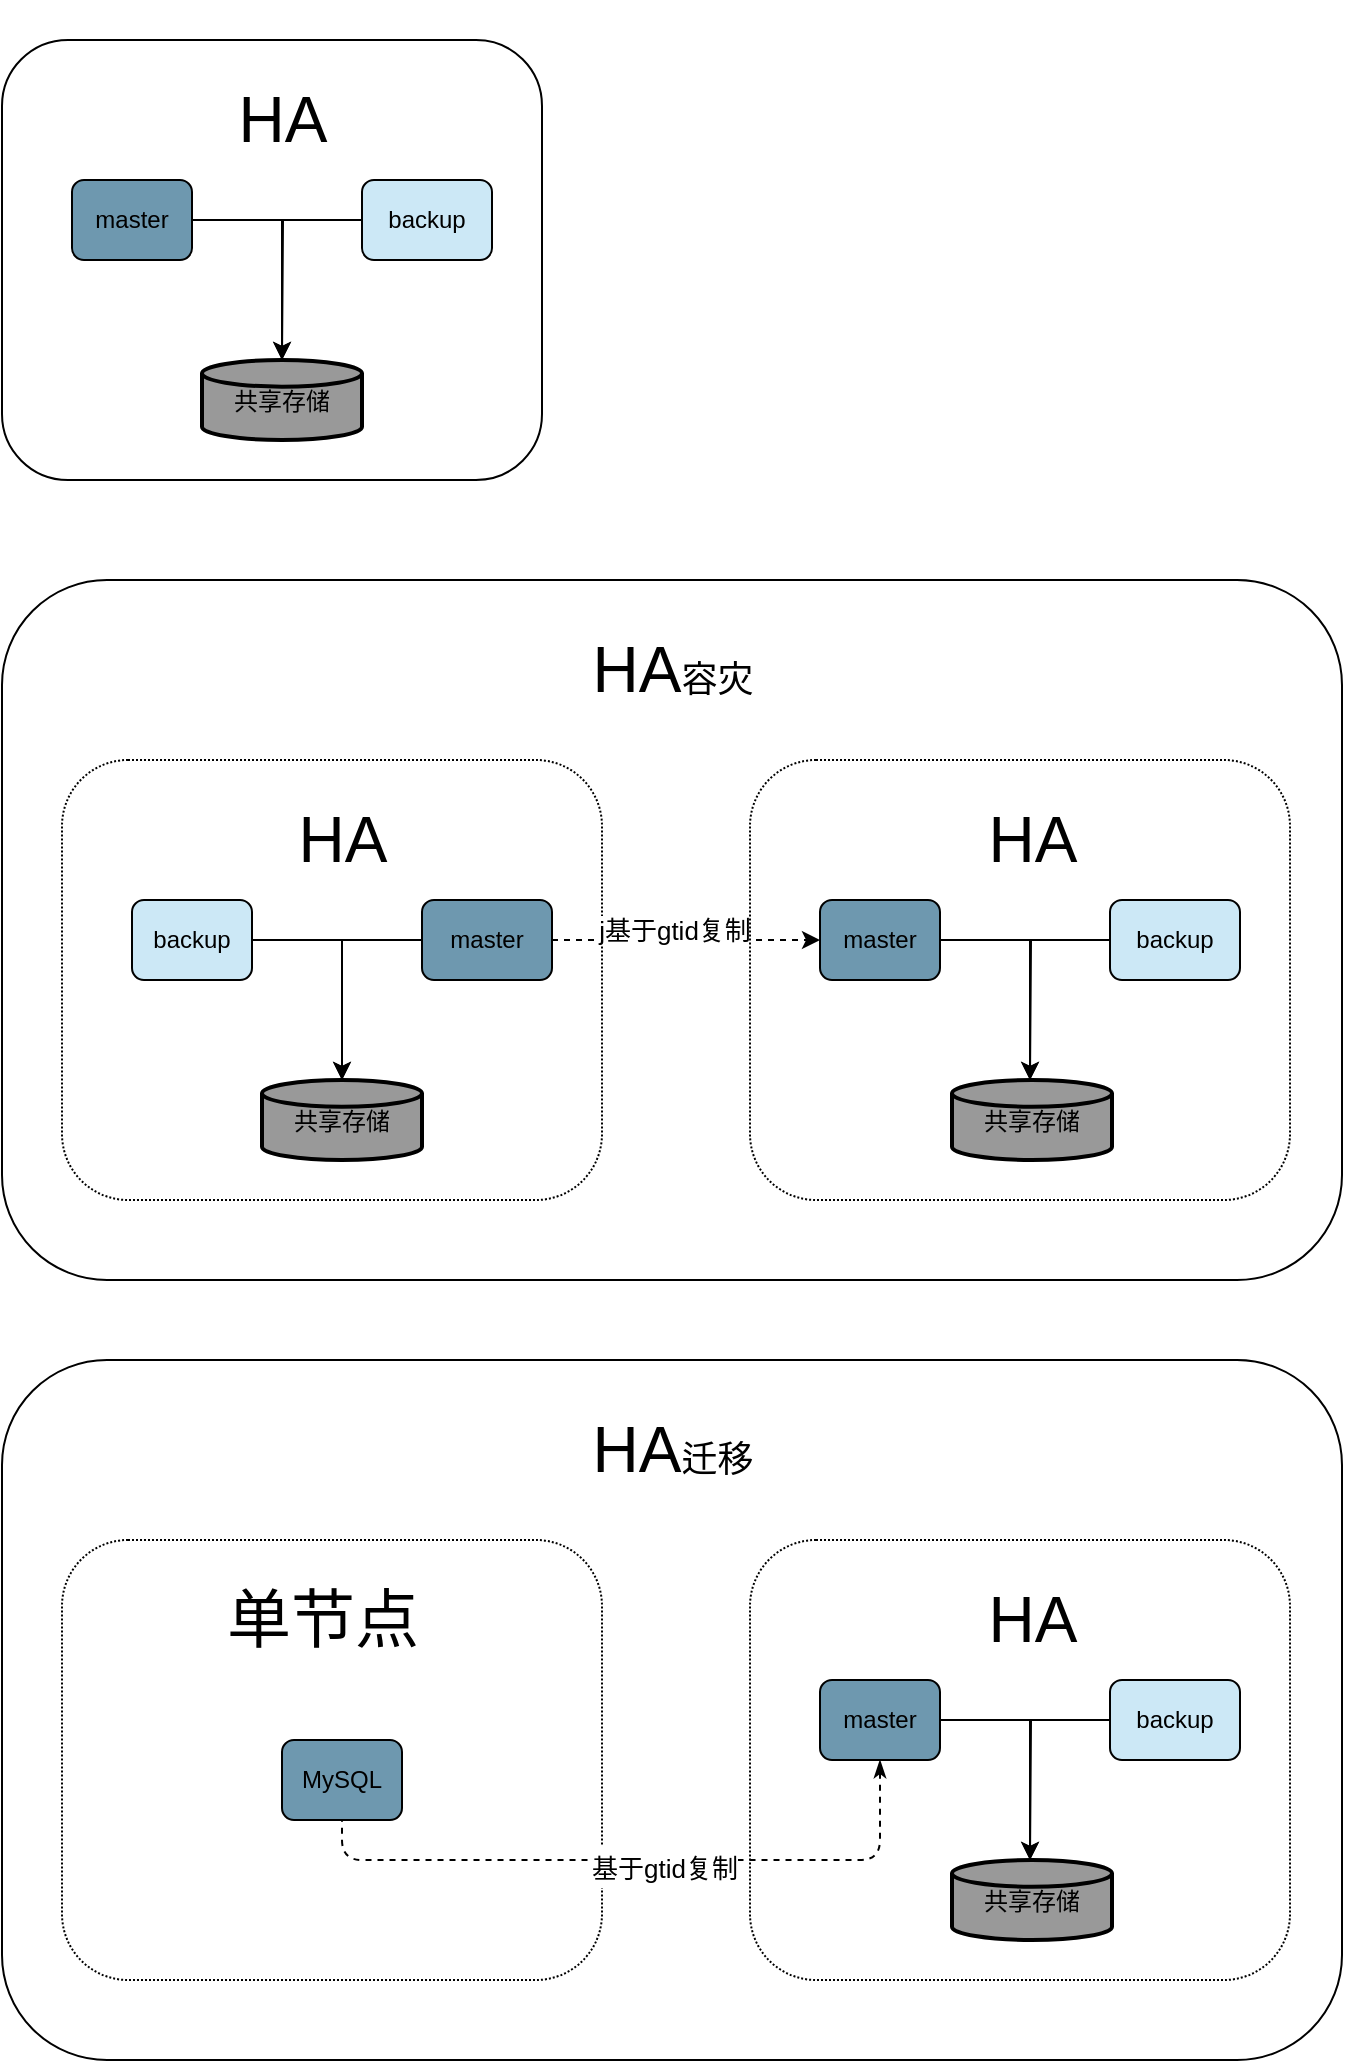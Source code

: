 <mxfile version="20.4.1" type="github" pages="7">
  <diagram id="PL7l88rr5Bz20sRamCOs" name="MySQL-HA">
    <mxGraphModel dx="1117" dy="663" grid="0" gridSize="10" guides="1" tooltips="1" connect="1" arrows="1" fold="1" page="1" pageScale="1" pageWidth="827" pageHeight="1169" background="none" math="0" shadow="0">
      <root>
        <mxCell id="0" />
        <mxCell id="1" parent="0" />
        <mxCell id="XMCpSjZMi3ShOfcrHogI-17" value="" style="rounded=1;whiteSpace=wrap;html=1;glass=0;fillColor=none;fillStyle=auto;gradientColor=none;" vertex="1" parent="1">
          <mxGeometry x="60" y="80" width="270" height="220" as="geometry" />
        </mxCell>
        <mxCell id="XMCpSjZMi3ShOfcrHogI-19" style="edgeStyle=orthogonalEdgeStyle;rounded=0;orthogonalLoop=1;jettySize=auto;html=1;entryX=0.5;entryY=0;entryDx=0;entryDy=0;entryPerimeter=0;" edge="1" parent="1" source="XMCpSjZMi3ShOfcrHogI-16">
          <mxGeometry relative="1" as="geometry">
            <mxPoint x="200" y="240.0" as="targetPoint" />
          </mxGeometry>
        </mxCell>
        <mxCell id="XMCpSjZMi3ShOfcrHogI-16" value="master" style="rounded=1;whiteSpace=wrap;html=1;glass=0;fillColor=#6E98AF;" vertex="1" parent="1">
          <mxGeometry x="95" y="150" width="60" height="40" as="geometry" />
        </mxCell>
        <mxCell id="XMCpSjZMi3ShOfcrHogI-20" style="edgeStyle=orthogonalEdgeStyle;rounded=0;orthogonalLoop=1;jettySize=auto;html=1;" edge="1" parent="1" source="XMCpSjZMi3ShOfcrHogI-18">
          <mxGeometry relative="1" as="geometry">
            <mxPoint x="200" y="240.0" as="targetPoint" />
            <Array as="points">
              <mxPoint x="200" y="170" />
            </Array>
          </mxGeometry>
        </mxCell>
        <mxCell id="XMCpSjZMi3ShOfcrHogI-18" value="backup" style="rounded=1;whiteSpace=wrap;html=1;glass=0;fillColor=#CCE8F6;" vertex="1" parent="1">
          <mxGeometry x="240" y="150" width="65" height="40" as="geometry" />
        </mxCell>
        <mxCell id="XMCpSjZMi3ShOfcrHogI-22" value="&lt;p style=&quot;font-size: 32px;&quot;&gt;HA&lt;/p&gt;" style="text;html=1;resizable=0;autosize=1;align=center;verticalAlign=middle;points=[];rounded=0;glass=0;fillStyle=auto;rotation=0;fontSize=32;" vertex="1" parent="1">
          <mxGeometry x="165" y="60" width="70" height="120" as="geometry" />
        </mxCell>
        <mxCell id="XMCpSjZMi3ShOfcrHogI-48" value="" style="rounded=1;whiteSpace=wrap;html=1;glass=0;fillStyle=auto;fontFamily=Helvetica;fontSize=18;fillColor=none;gradientColor=none;" vertex="1" parent="1">
          <mxGeometry x="60" y="350" width="670" height="350" as="geometry" />
        </mxCell>
        <mxCell id="XMCpSjZMi3ShOfcrHogI-49" value="" style="rounded=1;whiteSpace=wrap;html=1;glass=0;fillColor=none;fillStyle=auto;gradientColor=none;dashed=1;dashPattern=1 1;" vertex="1" parent="1">
          <mxGeometry x="90" y="440" width="270" height="220" as="geometry" />
        </mxCell>
        <mxCell id="XMCpSjZMi3ShOfcrHogI-50" value="&lt;p style=&quot;line-height: 0;&quot;&gt;共享存储&lt;/p&gt;" style="strokeWidth=2;html=1;shape=mxgraph.flowchart.database;whiteSpace=wrap;rounded=1;glass=0;fillColor=#999999;" vertex="1" parent="1">
          <mxGeometry x="190" y="600" width="80" height="40" as="geometry" />
        </mxCell>
        <mxCell id="XMCpSjZMi3ShOfcrHogI-51" style="edgeStyle=orthogonalEdgeStyle;rounded=0;orthogonalLoop=1;jettySize=auto;html=1;entryX=0.5;entryY=0;entryDx=0;entryDy=0;entryPerimeter=0;" edge="1" parent="1" source="XMCpSjZMi3ShOfcrHogI-52" target="XMCpSjZMi3ShOfcrHogI-50">
          <mxGeometry relative="1" as="geometry" />
        </mxCell>
        <mxCell id="XMCpSjZMi3ShOfcrHogI-52" value="backup" style="rounded=1;whiteSpace=wrap;html=1;glass=0;fillColor=#CCE8F6;" vertex="1" parent="1">
          <mxGeometry x="125" y="510" width="60" height="40" as="geometry" />
        </mxCell>
        <mxCell id="XMCpSjZMi3ShOfcrHogI-53" style="edgeStyle=orthogonalEdgeStyle;rounded=0;orthogonalLoop=1;jettySize=auto;html=1;" edge="1" parent="1" source="XMCpSjZMi3ShOfcrHogI-54" target="XMCpSjZMi3ShOfcrHogI-50">
          <mxGeometry relative="1" as="geometry">
            <Array as="points">
              <mxPoint x="230" y="530" />
            </Array>
          </mxGeometry>
        </mxCell>
        <mxCell id="bFDEHw0w-w0jPpywneQE-12" style="edgeStyle=orthogonalEdgeStyle;rounded=1;orthogonalLoop=1;jettySize=auto;html=1;dashed=1;strokeWidth=1;fontFamily=Helvetica;fontSize=13;startArrow=none;startFill=0;endArrow=classic;endFill=1;" edge="1" parent="1" source="XMCpSjZMi3ShOfcrHogI-54" target="XMCpSjZMi3ShOfcrHogI-59">
          <mxGeometry relative="1" as="geometry" />
        </mxCell>
        <mxCell id="bFDEHw0w-w0jPpywneQE-13" value="j基于gtid复制" style="edgeLabel;html=1;align=center;verticalAlign=middle;resizable=0;points=[];fontSize=13;fontFamily=Helvetica;" vertex="1" connectable="0" parent="bFDEHw0w-w0jPpywneQE-12">
          <mxGeometry x="0.2" relative="1" as="geometry">
            <mxPoint x="-20" y="-5" as="offset" />
          </mxGeometry>
        </mxCell>
        <mxCell id="XMCpSjZMi3ShOfcrHogI-54" value="master" style="rounded=1;whiteSpace=wrap;html=1;glass=0;fillColor=#6E98AF;" vertex="1" parent="1">
          <mxGeometry x="270" y="510" width="65" height="40" as="geometry" />
        </mxCell>
        <mxCell id="XMCpSjZMi3ShOfcrHogI-55" value="&lt;p style=&quot;font-size: 32px;&quot;&gt;HA&lt;/p&gt;" style="text;html=1;resizable=0;autosize=1;align=center;verticalAlign=middle;points=[];rounded=0;glass=0;fillStyle=auto;rotation=0;fontSize=32;" vertex="1" parent="1">
          <mxGeometry x="195" y="420" width="70" height="120" as="geometry" />
        </mxCell>
        <mxCell id="XMCpSjZMi3ShOfcrHogI-56" value="" style="rounded=1;whiteSpace=wrap;html=1;glass=0;fillColor=none;fillStyle=auto;gradientColor=none;dashed=1;dashPattern=1 1;" vertex="1" parent="1">
          <mxGeometry x="434" y="440" width="270" height="220" as="geometry" />
        </mxCell>
        <mxCell id="XMCpSjZMi3ShOfcrHogI-58" style="edgeStyle=orthogonalEdgeStyle;rounded=0;orthogonalLoop=1;jettySize=auto;html=1;entryX=0.5;entryY=0;entryDx=0;entryDy=0;entryPerimeter=0;" edge="1" parent="1" source="XMCpSjZMi3ShOfcrHogI-59">
          <mxGeometry relative="1" as="geometry">
            <mxPoint x="574.0" y="600" as="targetPoint" />
          </mxGeometry>
        </mxCell>
        <mxCell id="XMCpSjZMi3ShOfcrHogI-59" value="master" style="rounded=1;whiteSpace=wrap;html=1;glass=0;fillColor=#6E98AF;" vertex="1" parent="1">
          <mxGeometry x="469" y="510" width="60" height="40" as="geometry" />
        </mxCell>
        <mxCell id="XMCpSjZMi3ShOfcrHogI-60" style="edgeStyle=orthogonalEdgeStyle;rounded=0;orthogonalLoop=1;jettySize=auto;html=1;" edge="1" parent="1" source="XMCpSjZMi3ShOfcrHogI-61">
          <mxGeometry relative="1" as="geometry">
            <Array as="points">
              <mxPoint x="574" y="530" />
            </Array>
            <mxPoint x="574.0" y="600" as="targetPoint" />
          </mxGeometry>
        </mxCell>
        <mxCell id="XMCpSjZMi3ShOfcrHogI-61" value="backup" style="rounded=1;whiteSpace=wrap;html=1;glass=0;fillColor=#CCE8F6;" vertex="1" parent="1">
          <mxGeometry x="614" y="510" width="65" height="40" as="geometry" />
        </mxCell>
        <mxCell id="XMCpSjZMi3ShOfcrHogI-62" value="&lt;p style=&quot;font-size: 32px;&quot;&gt;HA&lt;/p&gt;" style="text;html=1;resizable=0;autosize=1;align=center;verticalAlign=middle;points=[];rounded=0;glass=0;fillStyle=auto;rotation=0;fontSize=32;" vertex="1" parent="1">
          <mxGeometry x="540" y="420" width="70" height="120" as="geometry" />
        </mxCell>
        <mxCell id="xSt_UpSUUgdosustcqvM-1" value="HA&lt;font style=&quot;font-size: 18px;&quot;&gt;容灾&lt;/font&gt;" style="text;html=1;resizable=0;autosize=1;align=center;verticalAlign=middle;points=[];fillColor=none;strokeColor=none;rounded=0;glass=0;dashed=1;dashPattern=1 1;fillStyle=auto;fontFamily=Helvetica;fontSize=32;" vertex="1" parent="1">
          <mxGeometry x="345" y="370" width="100" height="50" as="geometry" />
        </mxCell>
        <mxCell id="xSt_UpSUUgdosustcqvM-2" value="" style="rounded=1;whiteSpace=wrap;html=1;glass=0;fillStyle=auto;fontFamily=Helvetica;fontSize=18;fillColor=none;gradientColor=none;" vertex="1" parent="1">
          <mxGeometry x="60" y="740" width="670" height="350" as="geometry" />
        </mxCell>
        <mxCell id="xSt_UpSUUgdosustcqvM-3" value="" style="rounded=1;whiteSpace=wrap;html=1;glass=0;fillColor=none;fillStyle=auto;gradientColor=none;dashed=1;dashPattern=1 1;" vertex="1" parent="1">
          <mxGeometry x="90" y="830" width="270" height="220" as="geometry" />
        </mxCell>
        <mxCell id="xSt_UpSUUgdosustcqvM-6" value="MySQL" style="rounded=1;whiteSpace=wrap;html=1;glass=0;fillColor=#6E98AF;" vertex="1" parent="1">
          <mxGeometry x="200" y="930" width="60" height="40" as="geometry" />
        </mxCell>
        <mxCell id="xSt_UpSUUgdosustcqvM-9" value="&lt;p style=&quot;font-size: 32px;&quot;&gt;单节点&lt;/p&gt;" style="text;html=1;resizable=0;autosize=1;align=center;verticalAlign=middle;points=[];rounded=0;glass=0;fillStyle=auto;rotation=0;fontSize=32;" vertex="1" parent="1">
          <mxGeometry x="160" y="810" width="120" height="120" as="geometry" />
        </mxCell>
        <mxCell id="xSt_UpSUUgdosustcqvM-10" value="" style="rounded=1;whiteSpace=wrap;html=1;glass=0;fillColor=none;fillStyle=auto;gradientColor=none;dashed=1;dashPattern=1 1;" vertex="1" parent="1">
          <mxGeometry x="434" y="830" width="270" height="220" as="geometry" />
        </mxCell>
        <mxCell id="xSt_UpSUUgdosustcqvM-12" style="edgeStyle=orthogonalEdgeStyle;rounded=0;orthogonalLoop=1;jettySize=auto;html=1;entryX=0.5;entryY=0;entryDx=0;entryDy=0;entryPerimeter=0;" edge="1" parent="1" source="xSt_UpSUUgdosustcqvM-14">
          <mxGeometry relative="1" as="geometry">
            <mxPoint x="574.0" y="990" as="targetPoint" />
          </mxGeometry>
        </mxCell>
        <mxCell id="xSt_UpSUUgdosustcqvM-19" style="edgeStyle=orthogonalEdgeStyle;orthogonalLoop=1;jettySize=auto;html=1;dashed=1;fontFamily=Helvetica;fontSize=18;startArrow=classicThin;startFill=1;endArrow=none;endFill=0;rounded=1;strokeWidth=1;" edge="1" parent="1" source="xSt_UpSUUgdosustcqvM-14" target="xSt_UpSUUgdosustcqvM-6">
          <mxGeometry relative="1" as="geometry">
            <Array as="points">
              <mxPoint x="499" y="990" />
              <mxPoint x="230" y="990" />
            </Array>
          </mxGeometry>
        </mxCell>
        <mxCell id="bFDEHw0w-w0jPpywneQE-3" value="&lt;font style=&quot;font-size: 13px;&quot;&gt;基于gtid复制&lt;/font&gt;" style="edgeLabel;html=1;align=center;verticalAlign=middle;resizable=0;points=[];fontSize=18;fontFamily=Helvetica;" vertex="1" connectable="0" parent="xSt_UpSUUgdosustcqvM-19">
          <mxGeometry x="-0.06" y="3" relative="1" as="geometry">
            <mxPoint x="1" as="offset" />
          </mxGeometry>
        </mxCell>
        <mxCell id="xSt_UpSUUgdosustcqvM-14" value="master" style="rounded=1;whiteSpace=wrap;html=1;glass=0;fillColor=#6E98AF;" vertex="1" parent="1">
          <mxGeometry x="469" y="900" width="60" height="40" as="geometry" />
        </mxCell>
        <mxCell id="xSt_UpSUUgdosustcqvM-15" style="edgeStyle=orthogonalEdgeStyle;rounded=0;orthogonalLoop=1;jettySize=auto;html=1;" edge="1" parent="1" source="xSt_UpSUUgdosustcqvM-16">
          <mxGeometry relative="1" as="geometry">
            <Array as="points">
              <mxPoint x="574" y="920" />
            </Array>
            <mxPoint x="574.0" y="990" as="targetPoint" />
          </mxGeometry>
        </mxCell>
        <mxCell id="xSt_UpSUUgdosustcqvM-16" value="backup" style="rounded=1;whiteSpace=wrap;html=1;glass=0;fillColor=#CCE8F6;" vertex="1" parent="1">
          <mxGeometry x="614" y="900" width="65" height="40" as="geometry" />
        </mxCell>
        <mxCell id="xSt_UpSUUgdosustcqvM-17" value="&lt;p style=&quot;font-size: 32px;&quot;&gt;HA&lt;/p&gt;" style="text;html=1;resizable=0;autosize=1;align=center;verticalAlign=middle;points=[];rounded=0;glass=0;fillStyle=auto;rotation=0;fontSize=32;" vertex="1" parent="1">
          <mxGeometry x="540" y="810" width="70" height="120" as="geometry" />
        </mxCell>
        <mxCell id="xSt_UpSUUgdosustcqvM-18" value="HA&lt;font style=&quot;font-size: 18px;&quot;&gt;迁移&lt;/font&gt;" style="text;html=1;resizable=0;autosize=1;align=center;verticalAlign=middle;points=[];fillColor=none;strokeColor=none;rounded=0;glass=0;dashed=1;dashPattern=1 1;fillStyle=auto;fontFamily=Helvetica;fontSize=32;" vertex="1" parent="1">
          <mxGeometry x="345" y="760" width="100" height="50" as="geometry" />
        </mxCell>
        <mxCell id="-qvapy8SGBJejUB0XUc4-1" value="&lt;p style=&quot;line-height: 0;&quot;&gt;共享存储&lt;/p&gt;" style="strokeWidth=2;html=1;shape=mxgraph.flowchart.database;whiteSpace=wrap;rounded=1;glass=0;fillColor=#999999;" vertex="1" parent="1">
          <mxGeometry x="535" y="600" width="80" height="40" as="geometry" />
        </mxCell>
        <mxCell id="-qvapy8SGBJejUB0XUc4-2" value="&lt;p style=&quot;line-height: 0;&quot;&gt;共享存储&lt;/p&gt;" style="strokeWidth=2;html=1;shape=mxgraph.flowchart.database;whiteSpace=wrap;rounded=1;glass=0;fillColor=#999999;" vertex="1" parent="1">
          <mxGeometry x="535" y="990" width="80" height="40" as="geometry" />
        </mxCell>
        <mxCell id="-qvapy8SGBJejUB0XUc4-3" value="&lt;p style=&quot;line-height: 0;&quot;&gt;共享存储&lt;/p&gt;" style="strokeWidth=2;html=1;shape=mxgraph.flowchart.database;whiteSpace=wrap;rounded=1;glass=0;fillColor=#999999;" vertex="1" parent="1">
          <mxGeometry x="160" y="240" width="80" height="40" as="geometry" />
        </mxCell>
      </root>
    </mxGraphModel>
  </diagram>
  <diagram id="zyU_iY6_Vv1sEC1PNWTp" name="MySQL-MGR">
    <mxGraphModel dx="1117" dy="663" grid="0" gridSize="10" guides="1" tooltips="1" connect="1" arrows="1" fold="1" page="1" pageScale="1" pageWidth="827" pageHeight="1169" math="0" shadow="0">
      <root>
        <mxCell id="0" />
        <mxCell id="1" parent="0" />
        <mxCell id="-pugGMherR3oJuSo0HH1-1" value="" style="rounded=1;whiteSpace=wrap;html=1;glass=0;fillColor=none;fillStyle=auto;gradientColor=none;" vertex="1" parent="1">
          <mxGeometry x="70" y="60" width="270" height="220" as="geometry" />
        </mxCell>
        <mxCell id="-pugGMherR3oJuSo0HH1-2" value="slave1" style="rounded=1;whiteSpace=wrap;html=1;glass=0;fillColor=#CCE8F6;" vertex="1" parent="1">
          <mxGeometry x="90" y="220" width="60" height="40" as="geometry" />
        </mxCell>
        <mxCell id="-pugGMherR3oJuSo0HH1-3" value="slave2" style="rounded=1;whiteSpace=wrap;html=1;glass=0;fillColor=#CCE8F6;" vertex="1" parent="1">
          <mxGeometry x="260" y="220" width="60" height="40" as="geometry" />
        </mxCell>
        <mxCell id="-pugGMherR3oJuSo0HH1-4" style="edgeStyle=orthogonalEdgeStyle;rounded=0;orthogonalLoop=1;jettySize=auto;html=1;fontFamily=Helvetica;fontSize=32;" edge="1" parent="1" source="-pugGMherR3oJuSo0HH1-6" target="-pugGMherR3oJuSo0HH1-2">
          <mxGeometry relative="1" as="geometry" />
        </mxCell>
        <mxCell id="-pugGMherR3oJuSo0HH1-5" style="edgeStyle=orthogonalEdgeStyle;rounded=0;orthogonalLoop=1;jettySize=auto;html=1;entryX=0.5;entryY=0;entryDx=0;entryDy=0;fontFamily=Helvetica;fontSize=32;" edge="1" parent="1" source="-pugGMherR3oJuSo0HH1-6" target="-pugGMherR3oJuSo0HH1-3">
          <mxGeometry relative="1" as="geometry" />
        </mxCell>
        <mxCell id="-pugGMherR3oJuSo0HH1-6" value="master" style="rounded=1;whiteSpace=wrap;html=1;glass=0;fillColor=#6E98AF;" vertex="1" parent="1">
          <mxGeometry x="180" y="130" width="60" height="40" as="geometry" />
        </mxCell>
        <mxCell id="-pugGMherR3oJuSo0HH1-7" value="&lt;p style=&quot;font-size: 32px;&quot;&gt;MGR&lt;/p&gt;" style="text;html=1;resizable=0;autosize=1;align=center;verticalAlign=middle;points=[];rounded=0;glass=0;fillStyle=auto;rotation=0;fontSize=32;" vertex="1" parent="1">
          <mxGeometry x="125" y="35" width="100" height="120" as="geometry" />
        </mxCell>
        <mxCell id="-pugGMherR3oJuSo0HH1-8" value="单主" style="text;html=1;resizable=0;autosize=1;align=center;verticalAlign=middle;points=[];fillColor=none;strokeColor=none;rounded=0;glass=0;fillStyle=auto;fontFamily=Helvetica;fontSize=18;" vertex="1" parent="1">
          <mxGeometry x="205" y="85" width="60" height="30" as="geometry" />
        </mxCell>
        <mxCell id="-pugGMherR3oJuSo0HH1-9" value="" style="rounded=1;whiteSpace=wrap;html=1;glass=0;fillColor=none;fillStyle=auto;gradientColor=none;" vertex="1" parent="1">
          <mxGeometry x="419" y="60" width="270" height="220" as="geometry" />
        </mxCell>
        <mxCell id="-pugGMherR3oJuSo0HH1-10" style="edgeStyle=orthogonalEdgeStyle;rounded=0;orthogonalLoop=1;jettySize=auto;html=1;fontFamily=Helvetica;fontSize=18;startArrow=classic;startFill=1;" edge="1" parent="1" source="-pugGMherR3oJuSo0HH1-11" target="-pugGMherR3oJuSo0HH1-12">
          <mxGeometry relative="1" as="geometry" />
        </mxCell>
        <mxCell id="-pugGMherR3oJuSo0HH1-11" value="master1" style="rounded=1;whiteSpace=wrap;html=1;glass=0;fillColor=#6E98AF;" vertex="1" parent="1">
          <mxGeometry x="439" y="220" width="60" height="40" as="geometry" />
        </mxCell>
        <mxCell id="-pugGMherR3oJuSo0HH1-12" value="master3" style="rounded=1;whiteSpace=wrap;html=1;glass=0;fillColor=#6E98AF;" vertex="1" parent="1">
          <mxGeometry x="609" y="220" width="60" height="40" as="geometry" />
        </mxCell>
        <mxCell id="-pugGMherR3oJuSo0HH1-13" style="edgeStyle=orthogonalEdgeStyle;rounded=0;orthogonalLoop=1;jettySize=auto;html=1;entryX=0.5;entryY=0;entryDx=0;entryDy=0;fontFamily=Helvetica;fontSize=18;verticalAlign=middle;startArrow=classic;startFill=1;" edge="1" parent="1" source="-pugGMherR3oJuSo0HH1-15" target="-pugGMherR3oJuSo0HH1-11">
          <mxGeometry relative="1" as="geometry" />
        </mxCell>
        <mxCell id="-pugGMherR3oJuSo0HH1-14" style="edgeStyle=orthogonalEdgeStyle;rounded=0;orthogonalLoop=1;jettySize=auto;html=1;entryX=0.5;entryY=0;entryDx=0;entryDy=0;fontFamily=Helvetica;fontSize=18;startArrow=classic;startFill=1;" edge="1" parent="1" source="-pugGMherR3oJuSo0HH1-15" target="-pugGMherR3oJuSo0HH1-12">
          <mxGeometry relative="1" as="geometry" />
        </mxCell>
        <mxCell id="-pugGMherR3oJuSo0HH1-15" value="master2" style="rounded=1;whiteSpace=wrap;html=1;glass=0;fillColor=#6E98AF;" vertex="1" parent="1">
          <mxGeometry x="525" y="130" width="64" height="40" as="geometry" />
        </mxCell>
        <mxCell id="-pugGMherR3oJuSo0HH1-16" value="&lt;p style=&quot;font-size: 32px;&quot;&gt;MGR&lt;/p&gt;" style="text;html=1;resizable=0;autosize=1;align=center;verticalAlign=middle;points=[];rounded=0;glass=0;fillStyle=auto;rotation=0;fontSize=32;" vertex="1" parent="1">
          <mxGeometry x="474" y="37" width="100" height="120" as="geometry" />
        </mxCell>
        <mxCell id="-pugGMherR3oJuSo0HH1-17" value="多主" style="text;html=1;resizable=0;autosize=1;align=center;verticalAlign=middle;points=[];fillColor=none;strokeColor=none;rounded=0;glass=0;fillStyle=auto;fontFamily=Helvetica;fontSize=18;" vertex="1" parent="1">
          <mxGeometry x="554" y="85" width="60" height="30" as="geometry" />
        </mxCell>
        <mxCell id="dDYzMImyCivGQLZtMhgz-1" value="" style="rounded=1;whiteSpace=wrap;html=1;glass=0;fillStyle=auto;fontFamily=Helvetica;fontSize=18;fillColor=none;gradientColor=none;" vertex="1" parent="1">
          <mxGeometry x="60" y="320" width="670" height="350" as="geometry" />
        </mxCell>
        <mxCell id="dDYzMImyCivGQLZtMhgz-13" value="&lt;font style=&quot;&quot;&gt;MGR&lt;span style=&quot;font-size: 18px;&quot;&gt;容灾&lt;/span&gt;&lt;/font&gt;" style="text;html=1;resizable=0;autosize=1;align=center;verticalAlign=middle;points=[];fillColor=none;strokeColor=none;rounded=0;glass=0;dashed=1;dashPattern=1 1;fillStyle=auto;fontFamily=Helvetica;fontSize=32;" vertex="1" parent="1">
          <mxGeometry x="330" y="340" width="130" height="50" as="geometry" />
        </mxCell>
        <mxCell id="dDYzMImyCivGQLZtMhgz-14" value="" style="rounded=1;whiteSpace=wrap;html=1;glass=0;fillColor=none;fillStyle=auto;gradientColor=none;" vertex="1" parent="1">
          <mxGeometry x="90" y="410" width="270" height="220" as="geometry" />
        </mxCell>
        <mxCell id="dDYzMImyCivGQLZtMhgz-15" value="slave1" style="rounded=1;whiteSpace=wrap;html=1;glass=0;fillColor=#CCE8F6;" vertex="1" parent="1">
          <mxGeometry x="110" y="570" width="60" height="40" as="geometry" />
        </mxCell>
        <mxCell id="dDYzMImyCivGQLZtMhgz-16" value="slave2" style="rounded=1;whiteSpace=wrap;html=1;glass=0;fillColor=#CCE8F6;" vertex="1" parent="1">
          <mxGeometry x="280" y="570" width="60" height="40" as="geometry" />
        </mxCell>
        <mxCell id="dDYzMImyCivGQLZtMhgz-17" style="edgeStyle=orthogonalEdgeStyle;rounded=0;orthogonalLoop=1;jettySize=auto;html=1;fontFamily=Helvetica;fontSize=32;" edge="1" parent="1" source="dDYzMImyCivGQLZtMhgz-19" target="dDYzMImyCivGQLZtMhgz-15">
          <mxGeometry relative="1" as="geometry" />
        </mxCell>
        <mxCell id="dDYzMImyCivGQLZtMhgz-18" style="edgeStyle=orthogonalEdgeStyle;rounded=0;orthogonalLoop=1;jettySize=auto;html=1;entryX=0.5;entryY=0;entryDx=0;entryDy=0;fontFamily=Helvetica;fontSize=32;" edge="1" parent="1" source="dDYzMImyCivGQLZtMhgz-19" target="dDYzMImyCivGQLZtMhgz-16">
          <mxGeometry relative="1" as="geometry" />
        </mxCell>
        <mxCell id="dDYzMImyCivGQLZtMhgz-19" value="master" style="rounded=1;whiteSpace=wrap;html=1;glass=0;fillColor=#6E98AF;" vertex="1" parent="1">
          <mxGeometry x="200" y="480" width="60" height="40" as="geometry" />
        </mxCell>
        <mxCell id="dDYzMImyCivGQLZtMhgz-21" value="" style="rounded=1;whiteSpace=wrap;html=1;glass=0;fillColor=none;fillStyle=auto;gradientColor=none;" vertex="1" parent="1">
          <mxGeometry x="419" y="410" width="270" height="220" as="geometry" />
        </mxCell>
        <mxCell id="dDYzMImyCivGQLZtMhgz-22" value="slave1" style="rounded=1;whiteSpace=wrap;html=1;glass=0;fillColor=#CCE8F6;" vertex="1" parent="1">
          <mxGeometry x="439" y="570" width="60" height="40" as="geometry" />
        </mxCell>
        <mxCell id="dDYzMImyCivGQLZtMhgz-23" value="slave2" style="rounded=1;whiteSpace=wrap;html=1;glass=0;fillColor=#CCE8F6;" vertex="1" parent="1">
          <mxGeometry x="609" y="570" width="60" height="40" as="geometry" />
        </mxCell>
        <mxCell id="dDYzMImyCivGQLZtMhgz-24" style="edgeStyle=orthogonalEdgeStyle;rounded=0;orthogonalLoop=1;jettySize=auto;html=1;fontFamily=Helvetica;fontSize=32;" edge="1" parent="1" source="dDYzMImyCivGQLZtMhgz-26" target="dDYzMImyCivGQLZtMhgz-22">
          <mxGeometry relative="1" as="geometry" />
        </mxCell>
        <mxCell id="dDYzMImyCivGQLZtMhgz-25" style="edgeStyle=orthogonalEdgeStyle;rounded=0;orthogonalLoop=1;jettySize=auto;html=1;entryX=0.5;entryY=0;entryDx=0;entryDy=0;fontFamily=Helvetica;fontSize=32;" edge="1" parent="1" source="dDYzMImyCivGQLZtMhgz-26" target="dDYzMImyCivGQLZtMhgz-23">
          <mxGeometry relative="1" as="geometry" />
        </mxCell>
        <mxCell id="dDYzMImyCivGQLZtMhgz-35" style="edgeStyle=orthogonalEdgeStyle;rounded=0;orthogonalLoop=1;jettySize=auto;html=1;entryX=0.5;entryY=1;entryDx=0;entryDy=0;dashed=1;fontFamily=Helvetica;fontSize=18;startArrow=classic;startFill=1;endArrow=none;endFill=0;fillColor=#cdeb8b;strokeColor=#36393d;" edge="1" parent="1" source="dDYzMImyCivGQLZtMhgz-26" target="dDYzMImyCivGQLZtMhgz-19">
          <mxGeometry relative="1" as="geometry">
            <Array as="points">
              <mxPoint x="559" y="540" />
              <mxPoint x="230" y="540" />
            </Array>
          </mxGeometry>
        </mxCell>
        <mxCell id="NDs7LOmV1eqzZbNfV8st-1" value="基于gtid复制" style="edgeLabel;html=1;align=center;verticalAlign=middle;resizable=0;points=[];fontSize=13;fontFamily=Helvetica;" vertex="1" connectable="0" parent="dDYzMImyCivGQLZtMhgz-35">
          <mxGeometry x="0.101" y="1" relative="1" as="geometry">
            <mxPoint x="4" y="-11" as="offset" />
          </mxGeometry>
        </mxCell>
        <mxCell id="dDYzMImyCivGQLZtMhgz-26" value="master" style="rounded=1;whiteSpace=wrap;html=1;glass=0;fillColor=#6E98AF;" vertex="1" parent="1">
          <mxGeometry x="529" y="480" width="60" height="40" as="geometry" />
        </mxCell>
        <mxCell id="dDYzMImyCivGQLZtMhgz-30" value="&lt;p style=&quot;font-size: 32px;&quot;&gt;MGR&lt;/p&gt;" style="text;html=1;resizable=0;autosize=1;align=center;verticalAlign=middle;points=[];rounded=0;glass=0;fillStyle=auto;rotation=0;fontSize=32;" vertex="1" parent="1">
          <mxGeometry x="147" y="385" width="100" height="120" as="geometry" />
        </mxCell>
        <mxCell id="dDYzMImyCivGQLZtMhgz-31" value="master" style="text;html=1;resizable=0;autosize=1;align=center;verticalAlign=middle;points=[];fillColor=none;strokeColor=none;rounded=0;glass=0;fillStyle=auto;fontFamily=Helvetica;fontSize=18;" vertex="1" parent="1">
          <mxGeometry x="223" y="434" width="80" height="30" as="geometry" />
        </mxCell>
        <mxCell id="dDYzMImyCivGQLZtMhgz-36" value="&lt;p style=&quot;font-size: 32px;&quot;&gt;MGR&lt;/p&gt;" style="text;html=1;resizable=0;autosize=1;align=center;verticalAlign=middle;points=[];rounded=0;glass=0;fillStyle=auto;rotation=0;fontSize=32;" vertex="1" parent="1">
          <mxGeometry x="478" y="385" width="100" height="120" as="geometry" />
        </mxCell>
        <mxCell id="dDYzMImyCivGQLZtMhgz-37" value="slave" style="text;html=1;resizable=0;autosize=1;align=center;verticalAlign=middle;points=[];fillColor=none;strokeColor=none;rounded=0;glass=0;fillStyle=auto;fontFamily=Helvetica;fontSize=18;" vertex="1" parent="1">
          <mxGeometry x="554" y="434" width="70" height="30" as="geometry" />
        </mxCell>
      </root>
    </mxGraphModel>
  </diagram>
  <diagram id="QHR64MpFSnO0FuMcI1CG" name="MySQL-RHCS">
    <mxGraphModel dx="1203" dy="714" grid="0" gridSize="10" guides="1" tooltips="1" connect="1" arrows="1" fold="1" page="1" pageScale="1" pageWidth="827" pageHeight="1169" math="0" shadow="0">
      <root>
        <mxCell id="0" />
        <mxCell id="1" parent="0" />
        <mxCell id="FPCOazbk3IrIfa3Ujr9W-1" value="" style="rounded=1;whiteSpace=wrap;html=1;glass=0;fillColor=none;fillStyle=auto;gradientColor=none;" vertex="1" parent="1">
          <mxGeometry x="60" y="80" width="270" height="220" as="geometry" />
        </mxCell>
        <mxCell id="FPCOazbk3IrIfa3Ujr9W-3" style="edgeStyle=orthogonalEdgeStyle;rounded=0;orthogonalLoop=1;jettySize=auto;html=1;entryX=0.5;entryY=0;entryDx=0;entryDy=0;entryPerimeter=0;" edge="1" parent="1" source="FPCOazbk3IrIfa3Ujr9W-4">
          <mxGeometry relative="1" as="geometry">
            <mxPoint x="200" y="240" as="targetPoint" />
          </mxGeometry>
        </mxCell>
        <mxCell id="FPCOazbk3IrIfa3Ujr9W-4" value="master" style="rounded=1;whiteSpace=wrap;html=1;glass=0;fillColor=#6E98AF;" vertex="1" parent="1">
          <mxGeometry x="95" y="150" width="60" height="40" as="geometry" />
        </mxCell>
        <mxCell id="FPCOazbk3IrIfa3Ujr9W-5" style="edgeStyle=orthogonalEdgeStyle;rounded=0;orthogonalLoop=1;jettySize=auto;html=1;" edge="1" parent="1" source="FPCOazbk3IrIfa3Ujr9W-6">
          <mxGeometry relative="1" as="geometry">
            <Array as="points">
              <mxPoint x="200" y="170" />
            </Array>
            <mxPoint x="200.077" y="240" as="targetPoint" />
          </mxGeometry>
        </mxCell>
        <mxCell id="FPCOazbk3IrIfa3Ujr9W-6" value="backup" style="rounded=1;whiteSpace=wrap;html=1;glass=0;fillColor=#CCE8F6;" vertex="1" parent="1">
          <mxGeometry x="240" y="150" width="65" height="40" as="geometry" />
        </mxCell>
        <mxCell id="FPCOazbk3IrIfa3Ujr9W-7" value="&lt;p style=&quot;font-size: 32px;&quot;&gt;RHCS&lt;/p&gt;" style="text;html=1;resizable=0;autosize=1;align=center;verticalAlign=middle;points=[];rounded=0;glass=0;fillStyle=auto;rotation=0;fontSize=32;" vertex="1" parent="1">
          <mxGeometry x="145" y="60" width="110" height="120" as="geometry" />
        </mxCell>
        <mxCell id="FPCOazbk3IrIfa3Ujr9W-8" value="" style="rounded=1;whiteSpace=wrap;html=1;glass=0;fillStyle=auto;fontFamily=Helvetica;fontSize=18;fillColor=none;gradientColor=none;" vertex="1" parent="1">
          <mxGeometry x="60" y="350" width="670" height="350" as="geometry" />
        </mxCell>
        <mxCell id="FPCOazbk3IrIfa3Ujr9W-9" value="" style="rounded=1;whiteSpace=wrap;html=1;glass=0;fillColor=none;fillStyle=auto;gradientColor=none;dashed=1;dashPattern=1 1;" vertex="1" parent="1">
          <mxGeometry x="90" y="440" width="270" height="220" as="geometry" />
        </mxCell>
        <mxCell id="FPCOazbk3IrIfa3Ujr9W-11" style="edgeStyle=orthogonalEdgeStyle;rounded=0;orthogonalLoop=1;jettySize=auto;html=1;entryX=0.5;entryY=0;entryDx=0;entryDy=0;entryPerimeter=0;" edge="1" parent="1" source="FPCOazbk3IrIfa3Ujr9W-12">
          <mxGeometry relative="1" as="geometry">
            <mxPoint x="230" y="600" as="targetPoint" />
          </mxGeometry>
        </mxCell>
        <mxCell id="FPCOazbk3IrIfa3Ujr9W-12" value="backup" style="rounded=1;whiteSpace=wrap;html=1;glass=0;fillColor=#CCE8F6;" vertex="1" parent="1">
          <mxGeometry x="125" y="510" width="60" height="40" as="geometry" />
        </mxCell>
        <mxCell id="FPCOazbk3IrIfa3Ujr9W-13" style="edgeStyle=orthogonalEdgeStyle;rounded=0;orthogonalLoop=1;jettySize=auto;html=1;" edge="1" parent="1" source="FPCOazbk3IrIfa3Ujr9W-16">
          <mxGeometry relative="1" as="geometry">
            <Array as="points">
              <mxPoint x="230" y="530" />
            </Array>
            <mxPoint x="230.077" y="600" as="targetPoint" />
          </mxGeometry>
        </mxCell>
        <mxCell id="FPCOazbk3IrIfa3Ujr9W-14" style="edgeStyle=orthogonalEdgeStyle;rounded=1;orthogonalLoop=1;jettySize=auto;html=1;dashed=1;strokeWidth=1;fontFamily=Helvetica;fontSize=13;startArrow=none;startFill=0;endArrow=classic;endFill=1;" edge="1" parent="1" source="FPCOazbk3IrIfa3Ujr9W-16" target="FPCOazbk3IrIfa3Ujr9W-21">
          <mxGeometry relative="1" as="geometry" />
        </mxCell>
        <mxCell id="FPCOazbk3IrIfa3Ujr9W-15" value="j基于gtid复制" style="edgeLabel;html=1;align=center;verticalAlign=middle;resizable=0;points=[];fontSize=13;fontFamily=Helvetica;" vertex="1" connectable="0" parent="FPCOazbk3IrIfa3Ujr9W-14">
          <mxGeometry x="0.2" relative="1" as="geometry">
            <mxPoint x="-20" y="-5" as="offset" />
          </mxGeometry>
        </mxCell>
        <mxCell id="FPCOazbk3IrIfa3Ujr9W-16" value="master" style="rounded=1;whiteSpace=wrap;html=1;glass=0;fillColor=#6E98AF;" vertex="1" parent="1">
          <mxGeometry x="270" y="510" width="65" height="40" as="geometry" />
        </mxCell>
        <mxCell id="FPCOazbk3IrIfa3Ujr9W-17" value="&lt;p style=&quot;&quot;&gt;&lt;span style=&quot;font-size: 32px;&quot;&gt;RHCS&lt;/span&gt;&lt;font style=&quot;font-size: 18px;&quot;&gt;master&lt;/font&gt;&lt;/p&gt;" style="text;html=1;resizable=0;autosize=1;align=center;verticalAlign=middle;points=[];rounded=0;glass=0;fillStyle=auto;rotation=0;fontSize=32;" vertex="1" parent="1">
          <mxGeometry x="145" y="420" width="170" height="120" as="geometry" />
        </mxCell>
        <mxCell id="FPCOazbk3IrIfa3Ujr9W-18" value="" style="rounded=1;whiteSpace=wrap;html=1;glass=0;fillColor=none;fillStyle=auto;gradientColor=none;dashed=1;dashPattern=1 1;" vertex="1" parent="1">
          <mxGeometry x="434" y="440" width="270" height="220" as="geometry" />
        </mxCell>
        <mxCell id="FPCOazbk3IrIfa3Ujr9W-20" style="edgeStyle=orthogonalEdgeStyle;rounded=0;orthogonalLoop=1;jettySize=auto;html=1;entryX=0.5;entryY=0;entryDx=0;entryDy=0;entryPerimeter=0;" edge="1" parent="1" source="FPCOazbk3IrIfa3Ujr9W-21">
          <mxGeometry relative="1" as="geometry">
            <mxPoint x="574.0" y="600" as="targetPoint" />
          </mxGeometry>
        </mxCell>
        <mxCell id="FPCOazbk3IrIfa3Ujr9W-21" value="master" style="rounded=1;whiteSpace=wrap;html=1;glass=0;fillColor=#6E98AF;" vertex="1" parent="1">
          <mxGeometry x="469" y="510" width="60" height="40" as="geometry" />
        </mxCell>
        <mxCell id="FPCOazbk3IrIfa3Ujr9W-22" style="edgeStyle=orthogonalEdgeStyle;rounded=0;orthogonalLoop=1;jettySize=auto;html=1;" edge="1" parent="1" source="FPCOazbk3IrIfa3Ujr9W-23">
          <mxGeometry relative="1" as="geometry">
            <Array as="points">
              <mxPoint x="574" y="530" />
            </Array>
            <mxPoint x="574.077" y="600" as="targetPoint" />
          </mxGeometry>
        </mxCell>
        <mxCell id="FPCOazbk3IrIfa3Ujr9W-23" value="backup" style="rounded=1;whiteSpace=wrap;html=1;glass=0;fillColor=#CCE8F6;" vertex="1" parent="1">
          <mxGeometry x="614" y="510" width="65" height="40" as="geometry" />
        </mxCell>
        <mxCell id="FPCOazbk3IrIfa3Ujr9W-24" value="&lt;p style=&quot;&quot;&gt;&lt;span style=&quot;font-size: 32px;&quot;&gt;RHCS&lt;/span&gt;&lt;font style=&quot;font-size: 18px;&quot;&gt;slvae&lt;/font&gt;&lt;/p&gt;" style="text;html=1;resizable=0;autosize=1;align=center;verticalAlign=middle;points=[];rounded=0;glass=0;fillStyle=auto;rotation=0;fontSize=32;" vertex="1" parent="1">
          <mxGeometry x="495" y="420" width="160" height="120" as="geometry" />
        </mxCell>
        <mxCell id="FPCOazbk3IrIfa3Ujr9W-25" value="RHCS&lt;span style=&quot;font-size: 18px;&quot;&gt;+RHCS&lt;/span&gt;" style="text;html=1;resizable=0;autosize=1;align=center;verticalAlign=middle;points=[];fillColor=none;strokeColor=none;rounded=0;glass=0;dashed=1;dashPattern=1 1;fillStyle=auto;fontFamily=Helvetica;fontSize=32;" vertex="1" parent="1">
          <mxGeometry x="305" y="370" width="180" height="50" as="geometry" />
        </mxCell>
        <mxCell id="cCKMuwjoWRnu6CcW0rwd-1" value="&lt;p style=&quot;line-height: 0;&quot;&gt;共享存储&lt;/p&gt;" style="strokeWidth=2;html=1;shape=mxgraph.flowchart.database;whiteSpace=wrap;rounded=1;glass=0;fillColor=#999999;" vertex="1" parent="1">
          <mxGeometry x="160" y="240" width="80" height="40" as="geometry" />
        </mxCell>
        <mxCell id="cCKMuwjoWRnu6CcW0rwd-2" value="&lt;p style=&quot;line-height: 0;&quot;&gt;共享存储&lt;/p&gt;" style="strokeWidth=2;html=1;shape=mxgraph.flowchart.database;whiteSpace=wrap;rounded=1;glass=0;fillColor=#999999;" vertex="1" parent="1">
          <mxGeometry x="535" y="600" width="80" height="40" as="geometry" />
        </mxCell>
        <mxCell id="cCKMuwjoWRnu6CcW0rwd-3" value="&lt;p style=&quot;line-height: 0;&quot;&gt;共享存储&lt;/p&gt;" style="strokeWidth=2;html=1;shape=mxgraph.flowchart.database;whiteSpace=wrap;rounded=1;glass=0;fillColor=#999999;" vertex="1" parent="1">
          <mxGeometry x="190" y="600" width="80" height="40" as="geometry" />
        </mxCell>
      </root>
    </mxGraphModel>
  </diagram>
  <diagram id="CbBPMh7uQy3ToQUeuplq" name="MySQL-单机及主从">
    <mxGraphModel dx="1117" dy="663" grid="0" gridSize="10" guides="1" tooltips="1" connect="1" arrows="1" fold="1" page="1" pageScale="1" pageWidth="827" pageHeight="1169" math="0" shadow="0">
      <root>
        <mxCell id="0" />
        <mxCell id="1" parent="0" />
        <mxCell id="ZrZw8UJYXiX5F3j-nmhY-1" value="" style="rounded=1;whiteSpace=wrap;html=1;glass=0;fillColor=none;fillStyle=auto;gradientColor=none;" vertex="1" parent="1">
          <mxGeometry x="60" y="80" width="270" height="220" as="geometry" />
        </mxCell>
        <mxCell id="ZrZw8UJYXiX5F3j-nmhY-4" value="MySQL" style="rounded=1;whiteSpace=wrap;html=1;glass=0;fillColor=#6E98AF;" vertex="1" parent="1">
          <mxGeometry x="170" y="190" width="60" height="40" as="geometry" />
        </mxCell>
        <mxCell id="ZrZw8UJYXiX5F3j-nmhY-7" value="&lt;p style=&quot;font-size: 32px;&quot;&gt;单机&lt;/p&gt;" style="text;html=1;resizable=0;autosize=1;align=center;verticalAlign=middle;points=[];rounded=0;glass=0;fillStyle=auto;rotation=0;fontSize=32;" vertex="1" parent="1">
          <mxGeometry x="155" y="60" width="90" height="120" as="geometry" />
        </mxCell>
        <mxCell id="ZrZw8UJYXiX5F3j-nmhY-12" value="binlog复制" style="rounded=1;whiteSpace=wrap;html=1;glass=0;fillColor=none;fillStyle=auto;gradientColor=none;" vertex="1" parent="1">
          <mxGeometry x="60" y="360" width="270" height="220" as="geometry" />
        </mxCell>
        <mxCell id="ZrZw8UJYXiX5F3j-nmhY-16" style="edgeStyle=orthogonalEdgeStyle;rounded=1;orthogonalLoop=1;jettySize=auto;html=1;entryX=0;entryY=0.5;entryDx=0;entryDy=0;dashed=1;strokeWidth=1;fontFamily=Helvetica;fontSize=18;startArrow=none;startFill=0;endArrow=classic;endFill=1;" edge="1" parent="1" source="ZrZw8UJYXiX5F3j-nmhY-13" target="ZrZw8UJYXiX5F3j-nmhY-15">
          <mxGeometry relative="1" as="geometry" />
        </mxCell>
        <mxCell id="ZrZw8UJYXiX5F3j-nmhY-13" value="MASTER" style="rounded=1;whiteSpace=wrap;html=1;glass=0;fillColor=#6E98AF;" vertex="1" parent="1">
          <mxGeometry x="80" y="460" width="60" height="40" as="geometry" />
        </mxCell>
        <mxCell id="ZrZw8UJYXiX5F3j-nmhY-14" value="&lt;p style=&quot;font-size: 32px;&quot;&gt;一主一从&lt;/p&gt;" style="text;html=1;resizable=0;autosize=1;align=center;verticalAlign=middle;points=[];rounded=0;glass=0;fillStyle=auto;rotation=0;fontSize=32;" vertex="1" parent="1">
          <mxGeometry x="125" y="340" width="150" height="120" as="geometry" />
        </mxCell>
        <mxCell id="ZrZw8UJYXiX5F3j-nmhY-15" value="SLAVE" style="rounded=1;whiteSpace=wrap;html=1;glass=0;fillColor=#CCE8F6;" vertex="1" parent="1">
          <mxGeometry x="260" y="460" width="60" height="40" as="geometry" />
        </mxCell>
        <mxCell id="ZrZw8UJYXiX5F3j-nmhY-23" value="" style="rounded=1;whiteSpace=wrap;html=1;glass=0;fillColor=none;fillStyle=auto;gradientColor=none;" vertex="1" parent="1">
          <mxGeometry x="60" y="650" width="270" height="270" as="geometry" />
        </mxCell>
        <mxCell id="ZrZw8UJYXiX5F3j-nmhY-31" style="edgeStyle=orthogonalEdgeStyle;rounded=1;orthogonalLoop=1;jettySize=auto;html=1;entryX=0.5;entryY=0;entryDx=0;entryDy=0;dashed=1;strokeWidth=1;fontFamily=Helvetica;fontSize=18;startArrow=none;startFill=0;endArrow=classic;endFill=1;" edge="1" parent="1" source="ZrZw8UJYXiX5F3j-nmhY-25" target="ZrZw8UJYXiX5F3j-nmhY-27">
          <mxGeometry relative="1" as="geometry" />
        </mxCell>
        <mxCell id="ZrZw8UJYXiX5F3j-nmhY-33" value="&lt;font style=&quot;font-size: 12px;&quot;&gt;binlog复制&lt;/font&gt;" style="edgeLabel;html=1;align=center;verticalAlign=middle;resizable=0;points=[];fontSize=18;fontFamily=Helvetica;" vertex="1" connectable="0" parent="ZrZw8UJYXiX5F3j-nmhY-31">
          <mxGeometry x="-0.048" y="3" relative="1" as="geometry">
            <mxPoint x="-3" y="33" as="offset" />
          </mxGeometry>
        </mxCell>
        <mxCell id="ZrZw8UJYXiX5F3j-nmhY-32" style="edgeStyle=orthogonalEdgeStyle;rounded=1;orthogonalLoop=1;jettySize=auto;html=1;entryX=0.5;entryY=0;entryDx=0;entryDy=0;dashed=1;strokeWidth=1;fontFamily=Helvetica;fontSize=18;startArrow=none;startFill=0;endArrow=classic;endFill=1;" edge="1" parent="1" source="ZrZw8UJYXiX5F3j-nmhY-25" target="ZrZw8UJYXiX5F3j-nmhY-29">
          <mxGeometry relative="1" as="geometry" />
        </mxCell>
        <mxCell id="ZrZw8UJYXiX5F3j-nmhY-34" value="&lt;font style=&quot;font-size: 12px;&quot;&gt;binlogin复制&lt;/font&gt;" style="edgeLabel;html=1;align=center;verticalAlign=middle;resizable=0;points=[];fontSize=18;fontFamily=Helvetica;" vertex="1" connectable="0" parent="ZrZw8UJYXiX5F3j-nmhY-32">
          <mxGeometry x="0.069" y="4" relative="1" as="geometry">
            <mxPoint x="-4" y="20" as="offset" />
          </mxGeometry>
        </mxCell>
        <mxCell id="ZrZw8UJYXiX5F3j-nmhY-25" value="MASTER" style="rounded=1;whiteSpace=wrap;html=1;glass=0;fillColor=#6E98AF;" vertex="1" parent="1">
          <mxGeometry x="170" y="750" width="60" height="40" as="geometry" />
        </mxCell>
        <mxCell id="ZrZw8UJYXiX5F3j-nmhY-26" value="&lt;p style=&quot;font-size: 32px;&quot;&gt;一主多从&lt;/p&gt;" style="text;html=1;resizable=0;autosize=1;align=center;verticalAlign=middle;points=[];rounded=0;glass=0;fillStyle=auto;rotation=0;fontSize=32;" vertex="1" parent="1">
          <mxGeometry x="125" y="630" width="150" height="120" as="geometry" />
        </mxCell>
        <mxCell id="ZrZw8UJYXiX5F3j-nmhY-27" value="SLAVE" style="rounded=1;whiteSpace=wrap;html=1;glass=0;fillColor=#CCE8F6;" vertex="1" parent="1">
          <mxGeometry x="80" y="850" width="60" height="40" as="geometry" />
        </mxCell>
        <mxCell id="ZrZw8UJYXiX5F3j-nmhY-29" value="SLAVE" style="rounded=1;whiteSpace=wrap;html=1;glass=0;fillColor=#CCE8F6;" vertex="1" parent="1">
          <mxGeometry x="250" y="850" width="60" height="40" as="geometry" />
        </mxCell>
      </root>
    </mxGraphModel>
  </diagram>
  <diagram id="9L1o_06sfEido8UmqnTb" name="ORACLE-DG">
    <mxGraphModel dx="1117" dy="663" grid="0" gridSize="10" guides="1" tooltips="1" connect="1" arrows="1" fold="1" page="1" pageScale="1" pageWidth="827" pageHeight="1169" math="0" shadow="0">
      <root>
        <mxCell id="0" />
        <mxCell id="1" parent="0" />
        <mxCell id="zJK_L_J5D8_s5T8ljU4b-39" style="edgeStyle=orthogonalEdgeStyle;rounded=1;orthogonalLoop=1;jettySize=auto;html=1;entryX=0.531;entryY=-0.002;entryDx=0;entryDy=0;entryPerimeter=0;strokeWidth=1;fontFamily=Helvetica;fontSize=12;fontColor=#000000;startArrow=classicThin;startFill=1;endArrow=classicThin;endFill=1;startSize=6;endSize=6;" edge="1" parent="1" source="zJK_L_J5D8_s5T8ljU4b-1" target="zJK_L_J5D8_s5T8ljU4b-20">
          <mxGeometry relative="1" as="geometry" />
        </mxCell>
        <mxCell id="zJK_L_J5D8_s5T8ljU4b-40" value="Redo传输" style="edgeLabel;html=1;align=center;verticalAlign=middle;resizable=0;points=[];fontSize=12;fontFamily=Helvetica;fontColor=#000000;" vertex="1" connectable="0" parent="zJK_L_J5D8_s5T8ljU4b-39">
          <mxGeometry x="-0.066" y="-1" relative="1" as="geometry">
            <mxPoint x="6" y="-11" as="offset" />
          </mxGeometry>
        </mxCell>
        <mxCell id="zJK_L_J5D8_s5T8ljU4b-1" value="" style="rounded=1;whiteSpace=wrap;html=1;shadow=0;glass=0;fillStyle=auto;strokeWidth=2;fontFamily=Helvetica;fontSize=12;fillColor=none;arcSize=5;" vertex="1" parent="1">
          <mxGeometry x="40" y="30" width="350" height="440" as="geometry" />
        </mxCell>
        <mxCell id="zJK_L_J5D8_s5T8ljU4b-2" style="edgeStyle=orthogonalEdgeStyle;rounded=1;orthogonalLoop=1;jettySize=auto;html=1;entryX=0.5;entryY=1;entryDx=0;entryDy=0;strokeWidth=1;fontFamily=Helvetica;fontSize=12;fontColor=#B9E0A5;startArrow=classicThin;startFill=1;endArrow=classicThin;endFill=1;" edge="1" parent="1" source="zJK_L_J5D8_s5T8ljU4b-4" target="zJK_L_J5D8_s5T8ljU4b-11">
          <mxGeometry relative="1" as="geometry" />
        </mxCell>
        <mxCell id="zJK_L_J5D8_s5T8ljU4b-3" style="edgeStyle=orthogonalEdgeStyle;rounded=1;orthogonalLoop=1;jettySize=auto;html=1;strokeWidth=1;fontFamily=Helvetica;fontSize=12;fontColor=#B9E0A5;startArrow=classicThin;startFill=1;endArrow=classicThin;endFill=1;" edge="1" parent="1" source="zJK_L_J5D8_s5T8ljU4b-4" target="zJK_L_J5D8_s5T8ljU4b-14">
          <mxGeometry relative="1" as="geometry" />
        </mxCell>
        <mxCell id="zJK_L_J5D8_s5T8ljU4b-4" value="共享存储" style="rounded=0;whiteSpace=wrap;html=1;shadow=1;glass=0;dashed=1;dashPattern=1 1;fillStyle=auto;fontFamily=Helvetica;fontSize=12;fillColor=none;" vertex="1" parent="1">
          <mxGeometry x="60" y="390" width="310" height="60" as="geometry" />
        </mxCell>
        <mxCell id="zJK_L_J5D8_s5T8ljU4b-5" value="" style="shape=cylinder3;whiteSpace=wrap;html=1;boundedLbl=1;backgroundOutline=1;size=15;rounded=1;shadow=1;glass=0;dashed=1;dashPattern=1 1;fillStyle=auto;fontFamily=Helvetica;fontSize=12;fillColor=#999999;" vertex="1" parent="1">
          <mxGeometry x="90" y="395" width="60" height="50" as="geometry" />
        </mxCell>
        <mxCell id="zJK_L_J5D8_s5T8ljU4b-6" value="" style="shape=cylinder3;whiteSpace=wrap;html=1;boundedLbl=1;backgroundOutline=1;size=15;rounded=1;shadow=1;glass=0;dashed=1;dashPattern=1 1;fillStyle=auto;fontFamily=Helvetica;fontSize=12;fillColor=#999999;" vertex="1" parent="1">
          <mxGeometry x="290" y="395" width="60" height="50" as="geometry" />
        </mxCell>
        <mxCell id="zJK_L_J5D8_s5T8ljU4b-7" style="edgeStyle=orthogonalEdgeStyle;rounded=1;orthogonalLoop=1;jettySize=auto;html=1;entryX=0;entryY=0.5;entryDx=0;entryDy=0;strokeWidth=1;fontFamily=Helvetica;fontSize=12;fontColor=#B9E0A5;startArrow=classicThin;startFill=1;endArrow=classicThin;endFill=1;" edge="1" parent="1" source="zJK_L_J5D8_s5T8ljU4b-11" target="zJK_L_J5D8_s5T8ljU4b-14">
          <mxGeometry relative="1" as="geometry" />
        </mxCell>
        <mxCell id="zJK_L_J5D8_s5T8ljU4b-8" value="privateip" style="edgeLabel;html=1;align=center;verticalAlign=middle;resizable=0;points=[];fontSize=12;fontFamily=Helvetica;fontColor=#000000;" vertex="1" connectable="0" parent="zJK_L_J5D8_s5T8ljU4b-7">
          <mxGeometry x="-0.255" y="-1" relative="1" as="geometry">
            <mxPoint x="13" y="-11" as="offset" />
          </mxGeometry>
        </mxCell>
        <mxCell id="zJK_L_J5D8_s5T8ljU4b-9" style="edgeStyle=orthogonalEdgeStyle;rounded=1;orthogonalLoop=1;jettySize=auto;html=1;entryX=0.16;entryY=0.55;entryDx=0;entryDy=0;entryPerimeter=0;strokeWidth=1;fontFamily=Helvetica;fontSize=32;fontColor=#000000;startArrow=classicThin;startFill=1;endArrow=classicThin;endFill=1;" edge="1" parent="1" source="zJK_L_J5D8_s5T8ljU4b-11" target="zJK_L_J5D8_s5T8ljU4b-17">
          <mxGeometry relative="1" as="geometry">
            <Array as="points">
              <mxPoint x="100" y="222" />
            </Array>
          </mxGeometry>
        </mxCell>
        <mxCell id="zJK_L_J5D8_s5T8ljU4b-10" value="&lt;font style=&quot;font-size: 12px;&quot;&gt;VIP1&lt;/font&gt;" style="edgeLabel;html=1;align=center;verticalAlign=middle;resizable=0;points=[];fontSize=12;fontFamily=Helvetica;fontColor=#000000;labelBackgroundColor=none;" vertex="1" connectable="0" parent="zJK_L_J5D8_s5T8ljU4b-9">
          <mxGeometry x="0.028" y="1" relative="1" as="geometry">
            <mxPoint x="-32" y="19" as="offset" />
          </mxGeometry>
        </mxCell>
        <mxCell id="zJK_L_J5D8_s5T8ljU4b-11" value="RAC1" style="rounded=1;whiteSpace=wrap;html=1;shadow=1;glass=0;dashed=1;dashPattern=1 1;fillStyle=auto;fontFamily=Helvetica;fontSize=12;fillColor=#6E98AF;" vertex="1" parent="1">
          <mxGeometry x="60" y="290" width="80" height="60" as="geometry" />
        </mxCell>
        <mxCell id="zJK_L_J5D8_s5T8ljU4b-12" style="edgeStyle=orthogonalEdgeStyle;rounded=1;orthogonalLoop=1;jettySize=auto;html=1;entryX=0.875;entryY=0.5;entryDx=0;entryDy=0;entryPerimeter=0;strokeWidth=1;fontFamily=Helvetica;fontSize=12;fontColor=#B9E0A5;startArrow=classicThin;startFill=1;endArrow=classicThin;endFill=1;endSize=6;startSize=6;" edge="1" parent="1" source="zJK_L_J5D8_s5T8ljU4b-14" target="zJK_L_J5D8_s5T8ljU4b-17">
          <mxGeometry relative="1" as="geometry">
            <Array as="points">
              <mxPoint x="320" y="220" />
            </Array>
          </mxGeometry>
        </mxCell>
        <mxCell id="zJK_L_J5D8_s5T8ljU4b-13" value="VIP2" style="edgeLabel;html=1;align=center;verticalAlign=middle;resizable=0;points=[];fontSize=12;fontFamily=Helvetica;fontColor=#000000;labelBackgroundColor=none;" vertex="1" connectable="0" parent="zJK_L_J5D8_s5T8ljU4b-12">
          <mxGeometry x="-0.359" y="1" relative="1" as="geometry">
            <mxPoint x="21" as="offset" />
          </mxGeometry>
        </mxCell>
        <mxCell id="zJK_L_J5D8_s5T8ljU4b-14" value="RAC2" style="rounded=1;whiteSpace=wrap;html=1;shadow=1;glass=0;dashed=1;dashPattern=1 1;fillStyle=auto;fontFamily=Helvetica;fontSize=12;fillColor=#6E98AF;" vertex="1" parent="1">
          <mxGeometry x="280" y="290" width="80" height="60" as="geometry" />
        </mxCell>
        <mxCell id="zJK_L_J5D8_s5T8ljU4b-15" style="edgeStyle=orthogonalEdgeStyle;rounded=1;orthogonalLoop=1;jettySize=auto;html=1;strokeWidth=1;fontFamily=Helvetica;fontSize=12;fontColor=#000000;startArrow=classicThin;startFill=1;endArrow=classic;endFill=1;" edge="1" parent="1" source="zJK_L_J5D8_s5T8ljU4b-17" target="zJK_L_J5D8_s5T8ljU4b-18">
          <mxGeometry relative="1" as="geometry" />
        </mxCell>
        <mxCell id="zJK_L_J5D8_s5T8ljU4b-16" value="SCANIP" style="edgeLabel;html=1;align=center;verticalAlign=middle;resizable=0;points=[];fontSize=12;fontFamily=Helvetica;fontColor=#000000;" vertex="1" connectable="0" parent="zJK_L_J5D8_s5T8ljU4b-15">
          <mxGeometry x="0.192" y="-1" relative="1" as="geometry">
            <mxPoint as="offset" />
          </mxGeometry>
        </mxCell>
        <mxCell id="zJK_L_J5D8_s5T8ljU4b-17" value="" style="ellipse;shape=cloud;whiteSpace=wrap;html=1;rounded=1;shadow=1;glass=0;dashed=1;dashPattern=1 1;fillStyle=auto;fontFamily=Helvetica;fontSize=12;" vertex="1" parent="1">
          <mxGeometry x="180" y="200" width="50" height="40" as="geometry" />
        </mxCell>
        <mxCell id="zJK_L_J5D8_s5T8ljU4b-18" value="" style="sketch=0;outlineConnect=0;fontColor=#232F3E;gradientColor=none;fillColor=#232F3D;strokeColor=none;dashed=0;verticalLabelPosition=bottom;verticalAlign=top;align=center;html=1;fontSize=12;fontStyle=0;aspect=fixed;pointerEvents=1;shape=mxgraph.aws4.users;rounded=1;shadow=1;glass=0;dashPattern=1 1;fillStyle=auto;fontFamily=Helvetica;strokeWidth=2;" vertex="1" parent="1">
          <mxGeometry x="190" y="100" width="30" height="30" as="geometry" />
        </mxCell>
        <mxCell id="zJK_L_J5D8_s5T8ljU4b-19" value="&lt;font style=&quot;font-size: 32px;&quot;&gt;DG&lt;/font&gt;&lt;font style=&quot;font-size: 18px;&quot;&gt;primary&lt;/font&gt;" style="text;html=1;resizable=0;autosize=1;align=center;verticalAlign=middle;points=[];fillColor=none;strokeColor=none;rounded=0;shadow=0;glass=0;fillStyle=auto;strokeWidth=2;fontFamily=Helvetica;fontSize=12;fontColor=#000000;" vertex="1" parent="1">
          <mxGeometry x="140" y="45" width="130" height="50" as="geometry" />
        </mxCell>
        <mxCell id="zJK_L_J5D8_s5T8ljU4b-20" value="" style="rounded=1;whiteSpace=wrap;html=1;shadow=0;glass=0;fillStyle=auto;strokeWidth=2;fontFamily=Helvetica;fontSize=12;fillColor=none;arcSize=5;" vertex="1" parent="1">
          <mxGeometry x="440" y="410" width="350" height="440" as="geometry" />
        </mxCell>
        <mxCell id="zJK_L_J5D8_s5T8ljU4b-21" style="edgeStyle=orthogonalEdgeStyle;rounded=1;orthogonalLoop=1;jettySize=auto;html=1;entryX=0.5;entryY=1;entryDx=0;entryDy=0;strokeWidth=1;fontFamily=Helvetica;fontSize=12;fontColor=#B9E0A5;startArrow=classicThin;startFill=1;endArrow=classicThin;endFill=1;" edge="1" parent="1" source="zJK_L_J5D8_s5T8ljU4b-23" target="zJK_L_J5D8_s5T8ljU4b-30">
          <mxGeometry relative="1" as="geometry" />
        </mxCell>
        <mxCell id="zJK_L_J5D8_s5T8ljU4b-22" style="edgeStyle=orthogonalEdgeStyle;rounded=1;orthogonalLoop=1;jettySize=auto;html=1;strokeWidth=1;fontFamily=Helvetica;fontSize=12;fontColor=#B9E0A5;startArrow=classicThin;startFill=1;endArrow=classicThin;endFill=1;" edge="1" parent="1" source="zJK_L_J5D8_s5T8ljU4b-23" target="zJK_L_J5D8_s5T8ljU4b-33">
          <mxGeometry relative="1" as="geometry" />
        </mxCell>
        <mxCell id="zJK_L_J5D8_s5T8ljU4b-23" value="共享存储" style="rounded=0;whiteSpace=wrap;html=1;shadow=1;glass=0;dashed=1;dashPattern=1 1;fillStyle=auto;fontFamily=Helvetica;fontSize=12;fillColor=none;" vertex="1" parent="1">
          <mxGeometry x="460" y="770" width="310" height="60" as="geometry" />
        </mxCell>
        <mxCell id="zJK_L_J5D8_s5T8ljU4b-24" value="" style="shape=cylinder3;whiteSpace=wrap;html=1;boundedLbl=1;backgroundOutline=1;size=15;rounded=1;shadow=1;glass=0;dashed=1;dashPattern=1 1;fillStyle=auto;fontFamily=Helvetica;fontSize=12;fillColor=#999999;" vertex="1" parent="1">
          <mxGeometry x="490" y="775" width="60" height="50" as="geometry" />
        </mxCell>
        <mxCell id="zJK_L_J5D8_s5T8ljU4b-25" value="" style="shape=cylinder3;whiteSpace=wrap;html=1;boundedLbl=1;backgroundOutline=1;size=15;rounded=1;shadow=1;glass=0;dashed=1;dashPattern=1 1;fillStyle=auto;fontFamily=Helvetica;fontSize=12;fillColor=#999999;" vertex="1" parent="1">
          <mxGeometry x="690" y="775" width="60" height="50" as="geometry" />
        </mxCell>
        <mxCell id="zJK_L_J5D8_s5T8ljU4b-26" style="edgeStyle=orthogonalEdgeStyle;rounded=1;orthogonalLoop=1;jettySize=auto;html=1;entryX=0;entryY=0.5;entryDx=0;entryDy=0;strokeWidth=1;fontFamily=Helvetica;fontSize=12;fontColor=#B9E0A5;startArrow=classicThin;startFill=1;endArrow=classicThin;endFill=1;" edge="1" parent="1" source="zJK_L_J5D8_s5T8ljU4b-30" target="zJK_L_J5D8_s5T8ljU4b-33">
          <mxGeometry relative="1" as="geometry" />
        </mxCell>
        <mxCell id="zJK_L_J5D8_s5T8ljU4b-27" value="privateip" style="edgeLabel;html=1;align=center;verticalAlign=middle;resizable=0;points=[];fontSize=12;fontFamily=Helvetica;fontColor=#000000;" vertex="1" connectable="0" parent="zJK_L_J5D8_s5T8ljU4b-26">
          <mxGeometry x="-0.255" y="-1" relative="1" as="geometry">
            <mxPoint x="13" y="-11" as="offset" />
          </mxGeometry>
        </mxCell>
        <mxCell id="zJK_L_J5D8_s5T8ljU4b-28" style="edgeStyle=orthogonalEdgeStyle;rounded=1;orthogonalLoop=1;jettySize=auto;html=1;entryX=0.16;entryY=0.55;entryDx=0;entryDy=0;entryPerimeter=0;strokeWidth=1;fontFamily=Helvetica;fontSize=32;fontColor=#000000;startArrow=classicThin;startFill=1;endArrow=classicThin;endFill=1;" edge="1" parent="1" source="zJK_L_J5D8_s5T8ljU4b-30" target="zJK_L_J5D8_s5T8ljU4b-36">
          <mxGeometry relative="1" as="geometry">
            <Array as="points">
              <mxPoint x="500" y="602" />
            </Array>
          </mxGeometry>
        </mxCell>
        <mxCell id="zJK_L_J5D8_s5T8ljU4b-29" value="&lt;font style=&quot;font-size: 12px;&quot;&gt;VIP1&lt;/font&gt;" style="edgeLabel;html=1;align=center;verticalAlign=middle;resizable=0;points=[];fontSize=12;fontFamily=Helvetica;fontColor=#000000;labelBackgroundColor=none;" vertex="1" connectable="0" parent="zJK_L_J5D8_s5T8ljU4b-28">
          <mxGeometry x="0.028" y="1" relative="1" as="geometry">
            <mxPoint x="-32" y="19" as="offset" />
          </mxGeometry>
        </mxCell>
        <mxCell id="zJK_L_J5D8_s5T8ljU4b-30" value="RAC1" style="rounded=1;whiteSpace=wrap;html=1;shadow=1;glass=0;dashed=1;dashPattern=1 1;fillStyle=auto;fontFamily=Helvetica;fontSize=12;fillColor=#6E98AF;" vertex="1" parent="1">
          <mxGeometry x="460" y="670" width="80" height="60" as="geometry" />
        </mxCell>
        <mxCell id="zJK_L_J5D8_s5T8ljU4b-31" style="edgeStyle=orthogonalEdgeStyle;rounded=1;orthogonalLoop=1;jettySize=auto;html=1;entryX=0.875;entryY=0.5;entryDx=0;entryDy=0;entryPerimeter=0;strokeWidth=1;fontFamily=Helvetica;fontSize=12;fontColor=#B9E0A5;startArrow=classicThin;startFill=1;endArrow=classicThin;endFill=1;endSize=6;startSize=6;" edge="1" parent="1" source="zJK_L_J5D8_s5T8ljU4b-33" target="zJK_L_J5D8_s5T8ljU4b-36">
          <mxGeometry relative="1" as="geometry">
            <Array as="points">
              <mxPoint x="720" y="600" />
            </Array>
          </mxGeometry>
        </mxCell>
        <mxCell id="zJK_L_J5D8_s5T8ljU4b-32" value="VIP2" style="edgeLabel;html=1;align=center;verticalAlign=middle;resizable=0;points=[];fontSize=12;fontFamily=Helvetica;fontColor=#000000;labelBackgroundColor=none;" vertex="1" connectable="0" parent="zJK_L_J5D8_s5T8ljU4b-31">
          <mxGeometry x="-0.359" y="1" relative="1" as="geometry">
            <mxPoint x="21" as="offset" />
          </mxGeometry>
        </mxCell>
        <mxCell id="zJK_L_J5D8_s5T8ljU4b-33" value="RAC2" style="rounded=1;whiteSpace=wrap;html=1;shadow=1;glass=0;dashed=1;dashPattern=1 1;fillStyle=auto;fontFamily=Helvetica;fontSize=12;fillColor=#6E98AF;" vertex="1" parent="1">
          <mxGeometry x="680" y="670" width="80" height="60" as="geometry" />
        </mxCell>
        <mxCell id="zJK_L_J5D8_s5T8ljU4b-34" style="edgeStyle=orthogonalEdgeStyle;rounded=1;orthogonalLoop=1;jettySize=auto;html=1;strokeWidth=1;fontFamily=Helvetica;fontSize=12;fontColor=#000000;startArrow=classicThin;startFill=1;endArrow=classic;endFill=1;" edge="1" parent="1" source="zJK_L_J5D8_s5T8ljU4b-36" target="zJK_L_J5D8_s5T8ljU4b-37">
          <mxGeometry relative="1" as="geometry" />
        </mxCell>
        <mxCell id="zJK_L_J5D8_s5T8ljU4b-35" value="SCANIP" style="edgeLabel;html=1;align=center;verticalAlign=middle;resizable=0;points=[];fontSize=12;fontFamily=Helvetica;fontColor=#000000;" vertex="1" connectable="0" parent="zJK_L_J5D8_s5T8ljU4b-34">
          <mxGeometry x="0.192" y="-1" relative="1" as="geometry">
            <mxPoint as="offset" />
          </mxGeometry>
        </mxCell>
        <mxCell id="zJK_L_J5D8_s5T8ljU4b-36" value="" style="ellipse;shape=cloud;whiteSpace=wrap;html=1;rounded=1;shadow=1;glass=0;dashed=1;dashPattern=1 1;fillStyle=auto;fontFamily=Helvetica;fontSize=12;" vertex="1" parent="1">
          <mxGeometry x="580" y="580" width="50" height="40" as="geometry" />
        </mxCell>
        <mxCell id="zJK_L_J5D8_s5T8ljU4b-37" value="" style="sketch=0;outlineConnect=0;fontColor=#232F3E;gradientColor=none;fillColor=#232F3D;strokeColor=none;dashed=0;verticalLabelPosition=bottom;verticalAlign=top;align=center;html=1;fontSize=12;fontStyle=0;aspect=fixed;pointerEvents=1;shape=mxgraph.aws4.users;rounded=1;shadow=1;glass=0;dashPattern=1 1;fillStyle=auto;fontFamily=Helvetica;strokeWidth=2;" vertex="1" parent="1">
          <mxGeometry x="590" y="480" width="30" height="30" as="geometry" />
        </mxCell>
        <mxCell id="zJK_L_J5D8_s5T8ljU4b-38" value="&lt;span style=&quot;font-size: 32px;&quot;&gt;DG&lt;/span&gt;&lt;font style=&quot;font-size: 18px;&quot;&gt;standby&lt;/font&gt;" style="text;html=1;resizable=0;autosize=1;align=center;verticalAlign=middle;points=[];fillColor=none;strokeColor=none;rounded=0;shadow=0;glass=0;fillStyle=auto;strokeWidth=2;fontFamily=Helvetica;fontSize=12;fontColor=#000000;" vertex="1" parent="1">
          <mxGeometry x="540" y="425" width="130" height="50" as="geometry" />
        </mxCell>
      </root>
    </mxGraphModel>
  </diagram>
  <diagram id="veVvtZjTOPEf8CBfLzMI" name="ORACLE-RAC">
    <mxGraphModel dx="920" dy="546" grid="0" gridSize="10" guides="1" tooltips="1" connect="1" arrows="1" fold="1" page="1" pageScale="1" pageWidth="827" pageHeight="1169" math="0" shadow="0">
      <root>
        <mxCell id="0" />
        <mxCell id="1" parent="0" />
        <mxCell id="WXpbSqa1vMxr1XFXaVRK-24" value="" style="rounded=1;whiteSpace=wrap;html=1;shadow=0;glass=0;fillStyle=auto;strokeWidth=2;fontFamily=Helvetica;fontSize=12;fillColor=none;arcSize=5;" vertex="1" parent="1">
          <mxGeometry x="40" y="10" width="350" height="440" as="geometry" />
        </mxCell>
        <mxCell id="WXpbSqa1vMxr1XFXaVRK-8" style="edgeStyle=orthogonalEdgeStyle;rounded=1;orthogonalLoop=1;jettySize=auto;html=1;entryX=0.5;entryY=1;entryDx=0;entryDy=0;strokeWidth=1;fontFamily=Helvetica;fontSize=12;fontColor=#B9E0A5;startArrow=classicThin;startFill=1;endArrow=classicThin;endFill=1;" edge="1" parent="1" source="WXpbSqa1vMxr1XFXaVRK-1" target="WXpbSqa1vMxr1XFXaVRK-4">
          <mxGeometry relative="1" as="geometry" />
        </mxCell>
        <mxCell id="WXpbSqa1vMxr1XFXaVRK-9" style="edgeStyle=orthogonalEdgeStyle;rounded=1;orthogonalLoop=1;jettySize=auto;html=1;strokeWidth=1;fontFamily=Helvetica;fontSize=12;fontColor=#B9E0A5;startArrow=classicThin;startFill=1;endArrow=classicThin;endFill=1;" edge="1" parent="1" source="WXpbSqa1vMxr1XFXaVRK-1" target="WXpbSqa1vMxr1XFXaVRK-6">
          <mxGeometry relative="1" as="geometry" />
        </mxCell>
        <mxCell id="WXpbSqa1vMxr1XFXaVRK-1" value="共享存储" style="rounded=0;whiteSpace=wrap;html=1;shadow=1;glass=0;dashed=1;dashPattern=1 1;fillStyle=auto;fontFamily=Helvetica;fontSize=12;fillColor=none;" vertex="1" parent="1">
          <mxGeometry x="60" y="370" width="310" height="60" as="geometry" />
        </mxCell>
        <mxCell id="WXpbSqa1vMxr1XFXaVRK-2" value="" style="shape=cylinder3;whiteSpace=wrap;html=1;boundedLbl=1;backgroundOutline=1;size=15;rounded=1;shadow=1;glass=0;dashed=1;dashPattern=1 1;fillStyle=auto;fontFamily=Helvetica;fontSize=12;fillColor=#999999;" vertex="1" parent="1">
          <mxGeometry x="90" y="375" width="60" height="50" as="geometry" />
        </mxCell>
        <mxCell id="WXpbSqa1vMxr1XFXaVRK-3" value="" style="shape=cylinder3;whiteSpace=wrap;html=1;boundedLbl=1;backgroundOutline=1;size=15;rounded=1;shadow=1;glass=0;dashed=1;dashPattern=1 1;fillStyle=auto;fontFamily=Helvetica;fontSize=12;fillColor=#999999;" vertex="1" parent="1">
          <mxGeometry x="290" y="375" width="60" height="50" as="geometry" />
        </mxCell>
        <mxCell id="WXpbSqa1vMxr1XFXaVRK-7" style="edgeStyle=orthogonalEdgeStyle;rounded=1;orthogonalLoop=1;jettySize=auto;html=1;entryX=0;entryY=0.5;entryDx=0;entryDy=0;strokeWidth=1;fontFamily=Helvetica;fontSize=12;fontColor=#B9E0A5;startArrow=classicThin;startFill=1;endArrow=classicThin;endFill=1;" edge="1" parent="1" source="WXpbSqa1vMxr1XFXaVRK-4" target="WXpbSqa1vMxr1XFXaVRK-6">
          <mxGeometry relative="1" as="geometry" />
        </mxCell>
        <mxCell id="WXpbSqa1vMxr1XFXaVRK-21" value="privateip" style="edgeLabel;html=1;align=center;verticalAlign=middle;resizable=0;points=[];fontSize=12;fontFamily=Helvetica;fontColor=#000000;" vertex="1" connectable="0" parent="WXpbSqa1vMxr1XFXaVRK-7">
          <mxGeometry x="-0.255" y="-1" relative="1" as="geometry">
            <mxPoint x="13" y="-11" as="offset" />
          </mxGeometry>
        </mxCell>
        <mxCell id="WXpbSqa1vMxr1XFXaVRK-26" style="edgeStyle=orthogonalEdgeStyle;rounded=1;orthogonalLoop=1;jettySize=auto;html=1;entryX=0.16;entryY=0.55;entryDx=0;entryDy=0;entryPerimeter=0;strokeWidth=1;fontFamily=Helvetica;fontSize=32;fontColor=#000000;startArrow=classicThin;startFill=1;endArrow=classicThin;endFill=1;" edge="1" parent="1" source="WXpbSqa1vMxr1XFXaVRK-4" target="WXpbSqa1vMxr1XFXaVRK-10">
          <mxGeometry relative="1" as="geometry">
            <Array as="points">
              <mxPoint x="100" y="202" />
            </Array>
          </mxGeometry>
        </mxCell>
        <mxCell id="WXpbSqa1vMxr1XFXaVRK-28" value="&lt;font style=&quot;font-size: 12px;&quot;&gt;VIP1&lt;/font&gt;" style="edgeLabel;html=1;align=center;verticalAlign=middle;resizable=0;points=[];fontSize=12;fontFamily=Helvetica;fontColor=#000000;labelBackgroundColor=none;" vertex="1" connectable="0" parent="WXpbSqa1vMxr1XFXaVRK-26">
          <mxGeometry x="0.028" y="1" relative="1" as="geometry">
            <mxPoint x="-32" y="19" as="offset" />
          </mxGeometry>
        </mxCell>
        <mxCell id="WXpbSqa1vMxr1XFXaVRK-4" value="RAC1" style="rounded=1;whiteSpace=wrap;html=1;shadow=1;glass=0;dashed=1;dashPattern=1 1;fillStyle=auto;fontFamily=Helvetica;fontSize=12;fillColor=#6E98AF;" vertex="1" parent="1">
          <mxGeometry x="60" y="270" width="80" height="60" as="geometry" />
        </mxCell>
        <mxCell id="WXpbSqa1vMxr1XFXaVRK-12" style="edgeStyle=orthogonalEdgeStyle;rounded=1;orthogonalLoop=1;jettySize=auto;html=1;entryX=0.875;entryY=0.5;entryDx=0;entryDy=0;entryPerimeter=0;strokeWidth=1;fontFamily=Helvetica;fontSize=12;fontColor=#B9E0A5;startArrow=classicThin;startFill=1;endArrow=classicThin;endFill=1;endSize=6;startSize=6;" edge="1" parent="1" source="WXpbSqa1vMxr1XFXaVRK-6" target="WXpbSqa1vMxr1XFXaVRK-10">
          <mxGeometry relative="1" as="geometry">
            <Array as="points">
              <mxPoint x="320" y="200" />
            </Array>
          </mxGeometry>
        </mxCell>
        <mxCell id="WXpbSqa1vMxr1XFXaVRK-16" value="VIP2" style="edgeLabel;html=1;align=center;verticalAlign=middle;resizable=0;points=[];fontSize=12;fontFamily=Helvetica;fontColor=#000000;labelBackgroundColor=none;" vertex="1" connectable="0" parent="WXpbSqa1vMxr1XFXaVRK-12">
          <mxGeometry x="-0.359" y="1" relative="1" as="geometry">
            <mxPoint x="21" as="offset" />
          </mxGeometry>
        </mxCell>
        <mxCell id="WXpbSqa1vMxr1XFXaVRK-6" value="RAC2" style="rounded=1;whiteSpace=wrap;html=1;shadow=1;glass=0;dashed=1;dashPattern=1 1;fillStyle=auto;fontFamily=Helvetica;fontSize=12;fillColor=#6E98AF;" vertex="1" parent="1">
          <mxGeometry x="280" y="270" width="80" height="60" as="geometry" />
        </mxCell>
        <mxCell id="WXpbSqa1vMxr1XFXaVRK-19" style="edgeStyle=orthogonalEdgeStyle;rounded=1;orthogonalLoop=1;jettySize=auto;html=1;strokeWidth=1;fontFamily=Helvetica;fontSize=12;fontColor=#000000;startArrow=classicThin;startFill=1;endArrow=classic;endFill=1;" edge="1" parent="1" source="WXpbSqa1vMxr1XFXaVRK-10" target="WXpbSqa1vMxr1XFXaVRK-13">
          <mxGeometry relative="1" as="geometry" />
        </mxCell>
        <mxCell id="WXpbSqa1vMxr1XFXaVRK-20" value="SCANIP" style="edgeLabel;html=1;align=center;verticalAlign=middle;resizable=0;points=[];fontSize=12;fontFamily=Helvetica;fontColor=#000000;" vertex="1" connectable="0" parent="WXpbSqa1vMxr1XFXaVRK-19">
          <mxGeometry x="0.192" y="-1" relative="1" as="geometry">
            <mxPoint as="offset" />
          </mxGeometry>
        </mxCell>
        <mxCell id="WXpbSqa1vMxr1XFXaVRK-10" value="" style="ellipse;shape=cloud;whiteSpace=wrap;html=1;rounded=1;shadow=1;glass=0;dashed=1;dashPattern=1 1;fillStyle=auto;fontFamily=Helvetica;fontSize=12;" vertex="1" parent="1">
          <mxGeometry x="180" y="180" width="50" height="40" as="geometry" />
        </mxCell>
        <mxCell id="WXpbSqa1vMxr1XFXaVRK-13" value="" style="sketch=0;outlineConnect=0;fontColor=#232F3E;gradientColor=none;fillColor=#232F3D;strokeColor=none;dashed=0;verticalLabelPosition=bottom;verticalAlign=top;align=center;html=1;fontSize=12;fontStyle=0;aspect=fixed;pointerEvents=1;shape=mxgraph.aws4.users;rounded=1;shadow=1;glass=0;dashPattern=1 1;fillStyle=auto;fontFamily=Helvetica;strokeWidth=2;" vertex="1" parent="1">
          <mxGeometry x="190" y="80" width="30" height="30" as="geometry" />
        </mxCell>
        <mxCell id="WXpbSqa1vMxr1XFXaVRK-25" value="&lt;font style=&quot;font-size: 32px;&quot;&gt;RAC&lt;/font&gt;" style="text;html=1;resizable=0;autosize=1;align=center;verticalAlign=middle;points=[];fillColor=none;strokeColor=none;rounded=0;shadow=0;glass=0;fillStyle=auto;strokeWidth=2;fontFamily=Helvetica;fontSize=12;fontColor=#000000;" vertex="1" parent="1">
          <mxGeometry x="160" y="25" width="90" height="50" as="geometry" />
        </mxCell>
      </root>
    </mxGraphModel>
  </diagram>
  <diagram id="-oVxxGe681TcfdydIAeC" name="ORACLE-单机">
    <mxGraphModel dx="1117" dy="663" grid="0" gridSize="10" guides="1" tooltips="1" connect="1" arrows="1" fold="1" page="1" pageScale="1" pageWidth="827" pageHeight="1169" math="0" shadow="0">
      <root>
        <mxCell id="0" />
        <mxCell id="1" parent="0" />
        <mxCell id="OLi4n5aQTV-H7kX4ZzCw-1" value="" style="rounded=1;whiteSpace=wrap;html=1;glass=0;fillColor=none;fillStyle=auto;gradientColor=none;" vertex="1" parent="1">
          <mxGeometry x="60" y="80" width="270" height="220" as="geometry" />
        </mxCell>
        <mxCell id="OLi4n5aQTV-H7kX4ZzCw-2" value="ORACLE" style="rounded=1;whiteSpace=wrap;html=1;glass=0;fillColor=#6E98AF;" vertex="1" parent="1">
          <mxGeometry x="170" y="190" width="60" height="40" as="geometry" />
        </mxCell>
        <mxCell id="OLi4n5aQTV-H7kX4ZzCw-3" value="&lt;p style=&quot;font-size: 32px;&quot;&gt;单机&lt;/p&gt;" style="text;html=1;resizable=0;autosize=1;align=center;verticalAlign=middle;points=[];rounded=0;glass=0;fillStyle=auto;rotation=0;fontSize=32;" vertex="1" parent="1">
          <mxGeometry x="155" y="60" width="90" height="120" as="geometry" />
        </mxCell>
      </root>
    </mxGraphModel>
  </diagram>
</mxfile>
